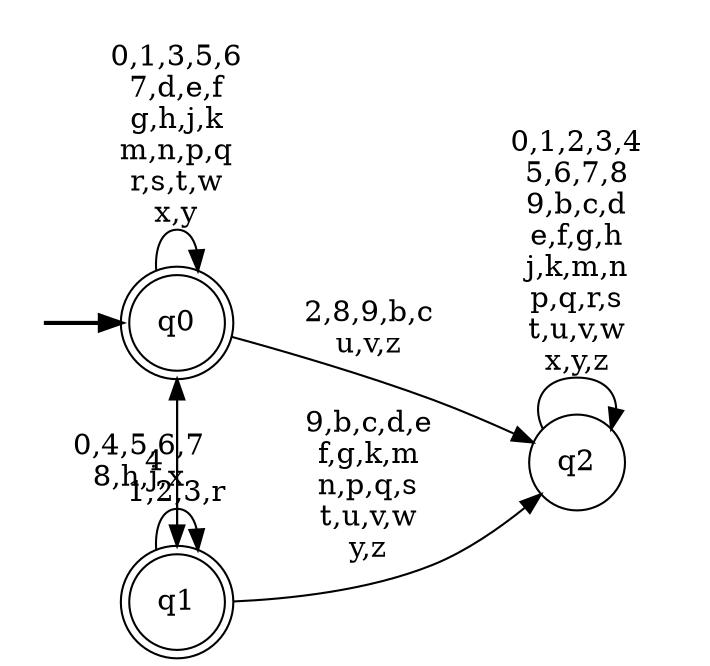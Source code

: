 digraph BlueStar {
__start0 [style = invis, shape = none, label = "", width = 0, height = 0];

rankdir=LR;
size="8,5";

s0 [style="rounded,filled", color="black", fillcolor="white" shape="doublecircle", label="q0"];
s1 [style="rounded,filled", color="black", fillcolor="white" shape="doublecircle", label="q1"];
s2 [style="filled", color="black", fillcolor="white" shape="circle", label="q2"];
subgraph cluster_main { 
	graph [pad=".75", ranksep="0.15", nodesep="0.15"];
	 style=invis; 
	__start0 -> s0 [penwidth=2];
}
s0 -> s0 [label="0,1,3,5,6\n7,d,e,f\ng,h,j,k\nm,n,p,q\nr,s,t,w\nx,y"];
s0 -> s1 [label="4"];
s0 -> s2 [label="2,8,9,b,c\nu,v,z"];
s1 -> s0 [label="0,4,5,6,7\n8,h,j,x"];
s1 -> s1 [label="1,2,3,r"];
s1 -> s2 [label="9,b,c,d,e\nf,g,k,m\nn,p,q,s\nt,u,v,w\ny,z"];
s2 -> s2 [label="0,1,2,3,4\n5,6,7,8\n9,b,c,d\ne,f,g,h\nj,k,m,n\np,q,r,s\nt,u,v,w\nx,y,z"];

}